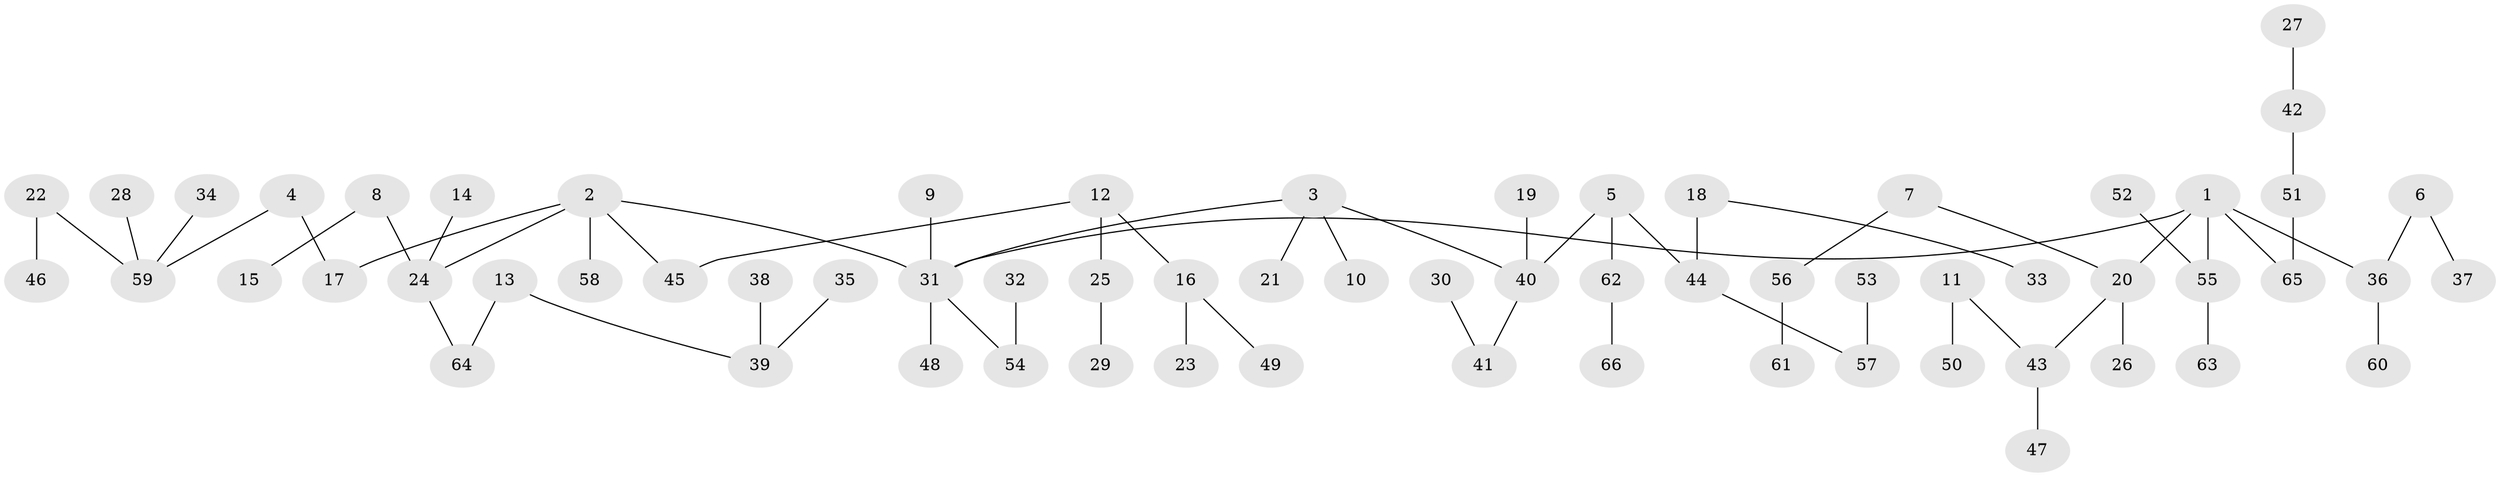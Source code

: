 // original degree distribution, {5: 0.05343511450381679, 8: 0.007633587786259542, 4: 0.06870229007633588, 3: 0.1450381679389313, 2: 0.22137404580152673, 1: 0.5038167938931297}
// Generated by graph-tools (version 1.1) at 2025/37/03/04/25 23:37:28]
// undirected, 66 vertices, 65 edges
graph export_dot {
  node [color=gray90,style=filled];
  1;
  2;
  3;
  4;
  5;
  6;
  7;
  8;
  9;
  10;
  11;
  12;
  13;
  14;
  15;
  16;
  17;
  18;
  19;
  20;
  21;
  22;
  23;
  24;
  25;
  26;
  27;
  28;
  29;
  30;
  31;
  32;
  33;
  34;
  35;
  36;
  37;
  38;
  39;
  40;
  41;
  42;
  43;
  44;
  45;
  46;
  47;
  48;
  49;
  50;
  51;
  52;
  53;
  54;
  55;
  56;
  57;
  58;
  59;
  60;
  61;
  62;
  63;
  64;
  65;
  66;
  1 -- 20 [weight=1.0];
  1 -- 31 [weight=1.0];
  1 -- 36 [weight=1.0];
  1 -- 55 [weight=1.0];
  1 -- 65 [weight=1.0];
  2 -- 17 [weight=1.0];
  2 -- 24 [weight=1.0];
  2 -- 31 [weight=1.0];
  2 -- 45 [weight=1.0];
  2 -- 58 [weight=1.0];
  3 -- 10 [weight=1.0];
  3 -- 21 [weight=1.0];
  3 -- 31 [weight=1.0];
  3 -- 40 [weight=1.0];
  4 -- 17 [weight=1.0];
  4 -- 59 [weight=1.0];
  5 -- 40 [weight=1.0];
  5 -- 44 [weight=1.0];
  5 -- 62 [weight=1.0];
  6 -- 36 [weight=1.0];
  6 -- 37 [weight=1.0];
  7 -- 20 [weight=1.0];
  7 -- 56 [weight=1.0];
  8 -- 15 [weight=1.0];
  8 -- 24 [weight=1.0];
  9 -- 31 [weight=1.0];
  11 -- 43 [weight=1.0];
  11 -- 50 [weight=1.0];
  12 -- 16 [weight=1.0];
  12 -- 25 [weight=1.0];
  12 -- 45 [weight=1.0];
  13 -- 39 [weight=1.0];
  13 -- 64 [weight=1.0];
  14 -- 24 [weight=1.0];
  16 -- 23 [weight=1.0];
  16 -- 49 [weight=1.0];
  18 -- 33 [weight=1.0];
  18 -- 44 [weight=1.0];
  19 -- 40 [weight=1.0];
  20 -- 26 [weight=1.0];
  20 -- 43 [weight=1.0];
  22 -- 46 [weight=1.0];
  22 -- 59 [weight=1.0];
  24 -- 64 [weight=1.0];
  25 -- 29 [weight=1.0];
  27 -- 42 [weight=1.0];
  28 -- 59 [weight=1.0];
  30 -- 41 [weight=1.0];
  31 -- 48 [weight=1.0];
  31 -- 54 [weight=1.0];
  32 -- 54 [weight=1.0];
  34 -- 59 [weight=1.0];
  35 -- 39 [weight=1.0];
  36 -- 60 [weight=1.0];
  38 -- 39 [weight=1.0];
  40 -- 41 [weight=1.0];
  42 -- 51 [weight=1.0];
  43 -- 47 [weight=1.0];
  44 -- 57 [weight=1.0];
  51 -- 65 [weight=1.0];
  52 -- 55 [weight=1.0];
  53 -- 57 [weight=1.0];
  55 -- 63 [weight=1.0];
  56 -- 61 [weight=1.0];
  62 -- 66 [weight=1.0];
}

